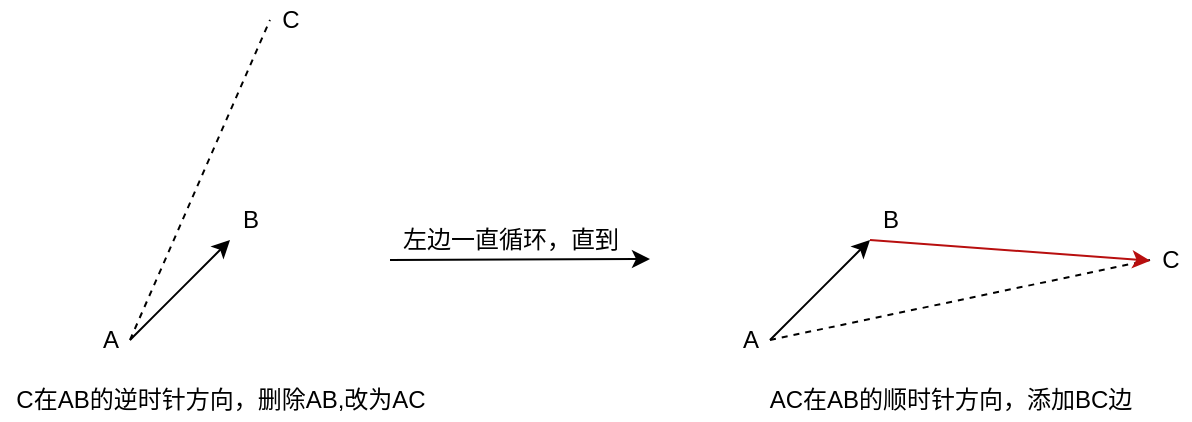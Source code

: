 <mxfile>
    <diagram id="t6S23mVRmvzdLS2kFtsl" name="第 1 页">
        <mxGraphModel dx="761" dy="790" grid="1" gridSize="10" guides="1" tooltips="1" connect="1" arrows="1" fold="1" page="1" pageScale="1" pageWidth="827" pageHeight="1169" background="#FFFFFF" math="0" shadow="0">
            <root>
                <mxCell id="0"/>
                <mxCell id="1" parent="0"/>
                <mxCell id="2" value="A" style="text;html=1;align=center;verticalAlign=middle;resizable=0;points=[];autosize=1;strokeColor=none;fillColor=none;" parent="1" vertex="1">
                    <mxGeometry x="130" y="260" width="20" height="20" as="geometry"/>
                </mxCell>
                <mxCell id="4" value="" style="endArrow=classic;html=1;" parent="1" edge="1">
                    <mxGeometry width="50" height="50" relative="1" as="geometry">
                        <mxPoint x="150" y="270" as="sourcePoint"/>
                        <mxPoint x="200" y="220" as="targetPoint"/>
                        <Array as="points">
                            <mxPoint x="170" y="250"/>
                        </Array>
                    </mxGeometry>
                </mxCell>
                <mxCell id="5" value="B" style="text;html=1;align=center;verticalAlign=middle;resizable=0;points=[];autosize=1;strokeColor=none;fillColor=none;" parent="1" vertex="1">
                    <mxGeometry x="200" y="200" width="20" height="20" as="geometry"/>
                </mxCell>
                <mxCell id="6" value="" style="endArrow=none;dashed=1;html=1;" parent="1" edge="1">
                    <mxGeometry width="50" height="50" relative="1" as="geometry">
                        <mxPoint x="150" y="270" as="sourcePoint"/>
                        <mxPoint x="220" y="110" as="targetPoint"/>
                    </mxGeometry>
                </mxCell>
                <mxCell id="7" value="C" style="text;html=1;align=center;verticalAlign=middle;resizable=0;points=[];autosize=1;strokeColor=none;fillColor=none;" parent="1" vertex="1">
                    <mxGeometry x="220" y="100" width="20" height="20" as="geometry"/>
                </mxCell>
                <mxCell id="8" value="C在AB的逆时针方向，删除AB,改为AC" style="text;html=1;align=center;verticalAlign=middle;resizable=0;points=[];autosize=1;strokeColor=none;fillColor=none;" parent="1" vertex="1">
                    <mxGeometry x="85" y="290" width="220" height="20" as="geometry"/>
                </mxCell>
                <mxCell id="9" value="" style="endArrow=classic;html=1;" parent="1" edge="1">
                    <mxGeometry width="50" height="50" relative="1" as="geometry">
                        <mxPoint x="470" y="270" as="sourcePoint"/>
                        <mxPoint x="520" y="220" as="targetPoint"/>
                        <Array as="points">
                            <mxPoint x="490" y="250"/>
                        </Array>
                    </mxGeometry>
                </mxCell>
                <mxCell id="10" value="B" style="text;html=1;align=center;verticalAlign=middle;resizable=0;points=[];autosize=1;strokeColor=none;fillColor=none;" parent="1" vertex="1">
                    <mxGeometry x="520" y="200" width="20" height="20" as="geometry"/>
                </mxCell>
                <mxCell id="11" value="A" style="text;html=1;align=center;verticalAlign=middle;resizable=0;points=[];autosize=1;strokeColor=none;fillColor=none;" parent="1" vertex="1">
                    <mxGeometry x="450" y="260" width="20" height="20" as="geometry"/>
                </mxCell>
                <mxCell id="13" value="" style="endArrow=none;dashed=1;html=1;" parent="1" edge="1">
                    <mxGeometry width="50" height="50" relative="1" as="geometry">
                        <mxPoint x="470" y="270" as="sourcePoint"/>
                        <mxPoint x="660" y="230" as="targetPoint"/>
                    </mxGeometry>
                </mxCell>
                <mxCell id="14" value="C" style="text;html=1;align=center;verticalAlign=middle;resizable=0;points=[];autosize=1;strokeColor=none;fillColor=none;" parent="1" vertex="1">
                    <mxGeometry x="660" y="220" width="20" height="20" as="geometry"/>
                </mxCell>
                <mxCell id="15" value="AC在AB的顺时针方向，添加BC边" style="text;html=1;align=center;verticalAlign=middle;resizable=0;points=[];autosize=1;strokeColor=none;fillColor=none;" parent="1" vertex="1">
                    <mxGeometry x="460" y="290" width="200" height="20" as="geometry"/>
                </mxCell>
                <mxCell id="16" value="" style="endArrow=classic;html=1;entryX=0.008;entryY=0.517;entryDx=0;entryDy=0;entryPerimeter=0;fillColor=#f8cecc;strokeColor=#B80F0F;" parent="1" target="14" edge="1">
                    <mxGeometry width="50" height="50" relative="1" as="geometry">
                        <mxPoint x="520" y="220" as="sourcePoint"/>
                        <mxPoint x="650" y="230" as="targetPoint"/>
                    </mxGeometry>
                </mxCell>
                <mxCell id="17" value="" style="endArrow=classic;html=1;" edge="1" parent="1">
                    <mxGeometry width="50" height="50" relative="1" as="geometry">
                        <mxPoint x="280" y="230" as="sourcePoint"/>
                        <mxPoint x="410" y="229.5" as="targetPoint"/>
                    </mxGeometry>
                </mxCell>
                <mxCell id="18" value="左边一直循环，直到" style="text;html=1;align=center;verticalAlign=middle;resizable=0;points=[];autosize=1;strokeColor=none;fillColor=none;" vertex="1" parent="1">
                    <mxGeometry x="280" y="210" width="120" height="20" as="geometry"/>
                </mxCell>
            </root>
        </mxGraphModel>
    </diagram>
</mxfile>
